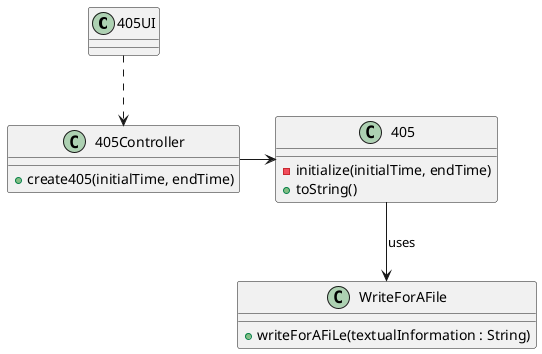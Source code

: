 @startuml
'https://plantuml.com/sequence-diagram

class 405UI{
}

class 405Controller{
+ create405(initialTime, endTime)
}


class 405 {
- initialize(initialTime, endTime)
+ toString()
}

class WriteForAFile{
+ writeForAFiLe(textualInformation : String)
}

405UI ..> 405Controller
405Controller-> 405
405 --> WriteForAFile : uses
@enduml
